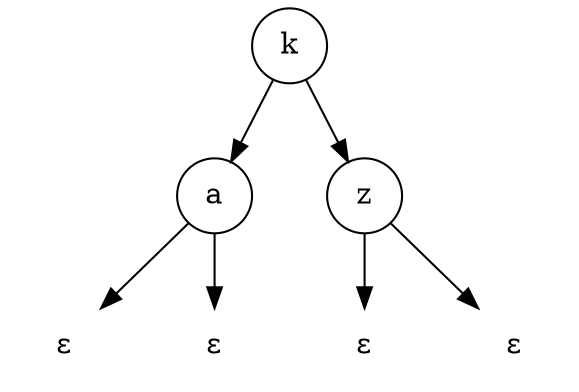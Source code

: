 digraph {
    // Node (Node Empty ’a’ Empty) ’k’ (Node Empty ’z’ Empty)
    A [shape=circle, label="k"]
    B [shape=circle, label="a"]
    C [shape=circle, label="z"]
    BE1 [shape=none, label="&epsilon;"]
    BE2 [shape=none, label="&epsilon;"]
    CE1 [shape=none, label="&epsilon;"]
    CE2 [shape=none, label="&epsilon;"]

    A -> B
    A -> C
    B -> BE1
    B -> BE2
    C -> CE1
    C -> CE2
}